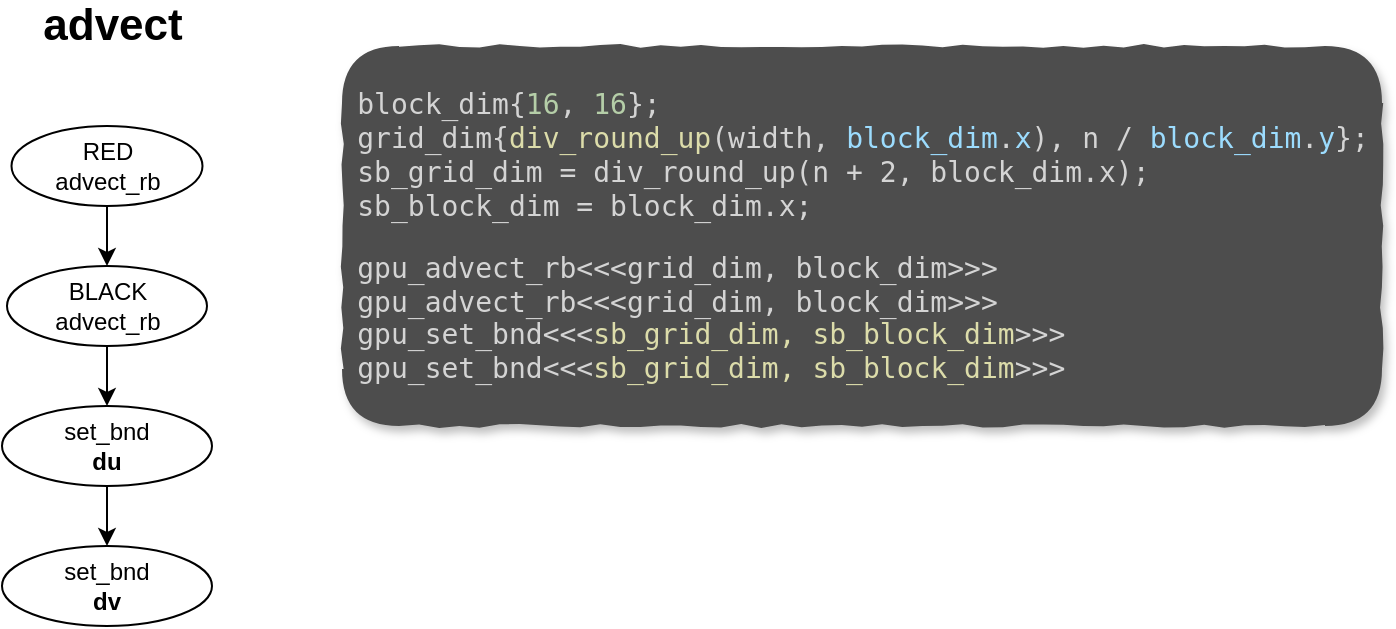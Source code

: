 <mxfile version="13.3.0" type="device"><diagram id="dA1Ah_MB4YbMSqphiH0V" name="Page-1"><mxGraphModel dx="1414" dy="715" grid="1" gridSize="10" guides="1" tooltips="1" connect="1" arrows="1" fold="1" page="1" pageScale="1" pageWidth="827" pageHeight="1169" math="0" shadow="0"><root><mxCell id="0"/><mxCell id="1" parent="0"/><mxCell id="o2UzPbimx4kmkjgxLb5E-2" value="&lt;b&gt;&lt;font style=&quot;font-size: 22px&quot;&gt;advect&lt;/font&gt;&lt;/b&gt;" style="text;html=1;align=center;verticalAlign=middle;resizable=0;points=[];autosize=1;" vertex="1" parent="1"><mxGeometry x="90.25" y="30" width="90" height="20" as="geometry"/></mxCell><mxCell id="o2UzPbimx4kmkjgxLb5E-4" value="RED&lt;br&gt;advect_rb" style="ellipse;whiteSpace=wrap;html=1;" vertex="1" parent="1"><mxGeometry x="84.75" y="90" width="95.5" height="40" as="geometry"/></mxCell><mxCell id="o2UzPbimx4kmkjgxLb5E-6" value="BLACK&lt;br&gt;advect_rb" style="ellipse;whiteSpace=wrap;html=1;" vertex="1" parent="1"><mxGeometry x="82.5" y="160" width="100" height="40" as="geometry"/></mxCell><mxCell id="o2UzPbimx4kmkjgxLb5E-7" value="set_bnd&lt;br&gt;&lt;b&gt;du&lt;/b&gt;" style="ellipse;whiteSpace=wrap;html=1;" vertex="1" parent="1"><mxGeometry x="80" y="230" width="105" height="40" as="geometry"/></mxCell><mxCell id="o2UzPbimx4kmkjgxLb5E-8" value="set_bnd&lt;br&gt;&lt;b&gt;dv&lt;/b&gt;" style="ellipse;whiteSpace=wrap;html=1;" vertex="1" parent="1"><mxGeometry x="80" y="300" width="105" height="40" as="geometry"/></mxCell><mxCell id="o2UzPbimx4kmkjgxLb5E-13" value="" style="endArrow=classic;html=1;exitX=0.5;exitY=1;exitDx=0;exitDy=0;entryX=0.5;entryY=0;entryDx=0;entryDy=0;" edge="1" parent="1" source="o2UzPbimx4kmkjgxLb5E-4" target="o2UzPbimx4kmkjgxLb5E-6"><mxGeometry width="50" height="50" relative="1" as="geometry"><mxPoint x="110.25" y="230" as="sourcePoint"/><mxPoint x="160.25" y="180" as="targetPoint"/></mxGeometry></mxCell><mxCell id="o2UzPbimx4kmkjgxLb5E-14" value="" style="endArrow=classic;html=1;exitX=0.5;exitY=1;exitDx=0;exitDy=0;" edge="1" parent="1" source="o2UzPbimx4kmkjgxLb5E-6" target="o2UzPbimx4kmkjgxLb5E-7"><mxGeometry width="50" height="50" relative="1" as="geometry"><mxPoint x="110.25" y="230" as="sourcePoint"/><mxPoint x="160.25" y="180" as="targetPoint"/></mxGeometry></mxCell><mxCell id="o2UzPbimx4kmkjgxLb5E-15" value="" style="endArrow=classic;html=1;entryX=0.5;entryY=0;entryDx=0;entryDy=0;exitX=0.5;exitY=1;exitDx=0;exitDy=0;" edge="1" parent="1" source="o2UzPbimx4kmkjgxLb5E-7" target="o2UzPbimx4kmkjgxLb5E-8"><mxGeometry width="50" height="50" relative="1" as="geometry"><mxPoint x="110.25" y="230" as="sourcePoint"/><mxPoint x="160.25" y="180" as="targetPoint"/></mxGeometry></mxCell><mxCell id="o2UzPbimx4kmkjgxLb5E-17" value="&lt;div style=&quot;color: rgb(212 , 212 , 212) ; font-family: &amp;#34;droid sans mono&amp;#34; , monospace , monospace , &amp;#34;droid sans fallback&amp;#34; ; font-size: 14px ; text-align: left&quot;&gt;&lt;span style=&quot;color: rgb(86 , 156 , 214)&quot;&gt;&lt;br&gt;&lt;/span&gt;&lt;/div&gt;&lt;div style=&quot;color: rgb(212 , 212 , 212) ; font-family: &amp;#34;droid sans mono&amp;#34; , monospace , monospace , &amp;#34;droid sans fallback&amp;#34; ; font-size: 14px ; text-align: left&quot;&gt;&lt;span style=&quot;color: rgb(86 , 156 , 214)&quot;&gt;&lt;br&gt;&lt;/span&gt;&lt;/div&gt;&lt;div style=&quot;color: rgb(212 , 212 , 212) ; font-family: &amp;#34;droid sans mono&amp;#34; , monospace , monospace , &amp;#34;droid sans fallback&amp;#34; ; font-size: 14px ; text-align: left&quot;&gt;block_dim{&lt;span style=&quot;color: rgb(181 , 206 , 168)&quot;&gt;16&lt;/span&gt;,&amp;nbsp;&lt;span style=&quot;color: rgb(181 , 206 , 168)&quot;&gt;16&lt;/span&gt;};&lt;/div&gt;&lt;div style=&quot;color: rgb(212 , 212 , 212) ; font-family: &amp;#34;droid sans mono&amp;#34; , monospace , monospace , &amp;#34;droid sans fallback&amp;#34; ; font-size: 14px ; text-align: left&quot;&gt;grid_dim{&lt;span style=&quot;color: rgb(220 , 220 , 170)&quot;&gt;div_round_up&lt;/span&gt;(width,&amp;nbsp;&lt;span style=&quot;color: rgb(156 , 220 , 254)&quot;&gt;block_dim&lt;/span&gt;.&lt;span style=&quot;color: rgb(156 , 220 , 254)&quot;&gt;x&lt;/span&gt;), n /&amp;nbsp;&lt;span style=&quot;color: rgb(156 , 220 , 254)&quot;&gt;block_dim&lt;/span&gt;.&lt;span style=&quot;color: rgb(156 , 220 , 254)&quot;&gt;y&lt;/span&gt;};&lt;/div&gt;&lt;div style=&quot;color: rgb(212 , 212 , 212) ; font-family: &amp;#34;droid sans mono&amp;#34; , monospace , monospace , &amp;#34;droid sans fallback&amp;#34; ; font-size: 14px ; text-align: left&quot;&gt;sb_grid_dim = div_round_up(n + 2, block_dim.x);&lt;/div&gt;&lt;div style=&quot;color: rgb(212 , 212 , 212) ; font-family: &amp;#34;droid sans mono&amp;#34; , monospace , monospace , &amp;#34;droid sans fallback&amp;#34; ; font-size: 14px ; text-align: left&quot;&gt;sb_block_dim = block_dim.x;&lt;/div&gt;&lt;br style=&quot;color: rgb(212 , 212 , 212) ; font-family: &amp;#34;droid sans mono&amp;#34; , monospace , monospace , &amp;#34;droid sans fallback&amp;#34; ; font-size: 14px ; text-align: left&quot;&gt;&lt;div style=&quot;color: rgb(212 , 212 , 212) ; font-family: &amp;#34;droid sans mono&amp;#34; , monospace , monospace , &amp;#34;droid sans fallback&amp;#34; ; font-size: 14px ; text-align: left&quot;&gt;gpu_advect_rb&amp;lt;&amp;lt;&amp;lt;grid_dim, block_dim&amp;gt;&amp;gt;&amp;gt;&lt;/div&gt;&lt;div style=&quot;color: rgb(212 , 212 , 212) ; font-family: &amp;#34;droid sans mono&amp;#34; , monospace , monospace , &amp;#34;droid sans fallback&amp;#34; ; font-size: 14px ; text-align: left&quot;&gt;gpu_advect_rb&amp;lt;&amp;lt;&amp;lt;grid_dim, block_dim&amp;gt;&amp;gt;&amp;gt;&lt;/div&gt;&lt;div style=&quot;font-family: &amp;#34;droid sans mono&amp;#34; , monospace , monospace , &amp;#34;droid sans fallback&amp;#34; ; font-size: 14px ; text-align: left&quot;&gt;&lt;span style=&quot;color: rgb(212 , 212 , 212)&quot;&gt;gpu_set_bnd&amp;lt;&amp;lt;&amp;lt;&lt;/span&gt;&lt;font color=&quot;#dcdcaa&quot;&gt;sb_grid_dim, sb_block_dim&lt;/font&gt;&lt;font color=&quot;#d4d4d4&quot;&gt;&amp;gt;&amp;gt;&amp;gt;&lt;/font&gt;&lt;/div&gt;&lt;div style=&quot;font-family: &amp;#34;droid sans mono&amp;#34; , monospace , monospace , &amp;#34;droid sans fallback&amp;#34; ; font-size: 14px ; text-align: left&quot;&gt;&lt;span style=&quot;color: rgb(212 , 212 , 212)&quot;&gt;gpu_set_bnd&amp;lt;&amp;lt;&amp;lt;&lt;/span&gt;&lt;font color=&quot;#dcdcaa&quot;&gt;sb_grid_dim, sb_block_dim&lt;/font&gt;&lt;font color=&quot;#d4d4d4&quot;&gt;&amp;gt;&amp;gt;&amp;gt;&lt;/font&gt;&lt;/div&gt;&lt;div style=&quot;color: rgb(212 , 212 , 212) ; font-family: &amp;#34;droid sans mono&amp;#34; , monospace , monospace , &amp;#34;droid sans fallback&amp;#34; ; font-size: 14px ; text-align: left&quot;&gt;&lt;br&gt;&lt;/div&gt;&lt;div style=&quot;color: rgb(212 , 212 , 212) ; font-family: &amp;#34;droid sans mono&amp;#34; , monospace , monospace , &amp;#34;droid sans fallback&amp;#34; ; font-size: 14px ; text-align: left&quot;&gt;&lt;br&gt;&lt;/div&gt;" style="text;html=1;align=center;verticalAlign=middle;resizable=0;points=[];autosize=1;fillColor=#4D4D4D;rounded=1;shadow=1;comic=1;" vertex="1" parent="1"><mxGeometry x="250" y="50" width="520" height="190" as="geometry"/></mxCell></root></mxGraphModel></diagram></mxfile>
